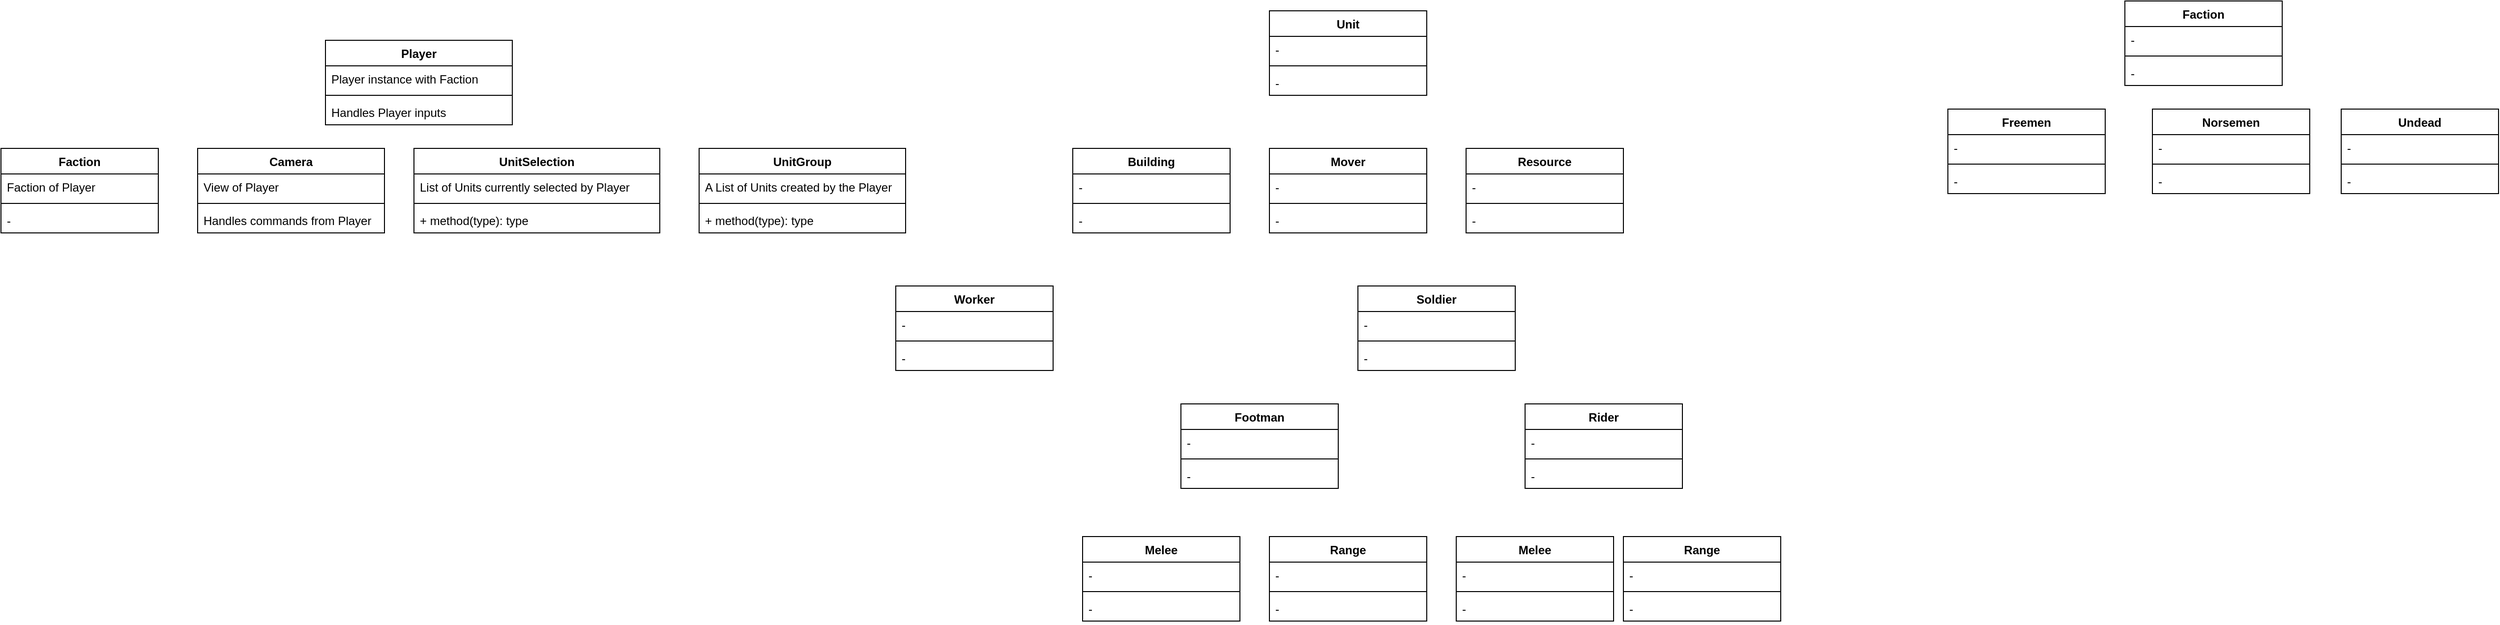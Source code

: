 <mxfile version="20.4.0" type="github">
  <diagram id="qnXDRkGknlST-kzKsHay" name="Page-1">
    <mxGraphModel dx="2249" dy="752" grid="1" gridSize="10" guides="1" tooltips="1" connect="1" arrows="1" fold="1" page="1" pageScale="1" pageWidth="827" pageHeight="1169" math="0" shadow="0">
      <root>
        <mxCell id="0" />
        <mxCell id="1" parent="0" />
        <mxCell id="flboybYD62dqgFNczCL6-6" value="Camera" style="swimlane;fontStyle=1;align=center;verticalAlign=top;childLayout=stackLayout;horizontal=1;startSize=26;horizontalStack=0;resizeParent=1;resizeParentMax=0;resizeLast=0;collapsible=1;marginBottom=0;" parent="1" vertex="1">
          <mxGeometry y="190" width="190" height="86" as="geometry" />
        </mxCell>
        <mxCell id="flboybYD62dqgFNczCL6-7" value="View of Player" style="text;strokeColor=none;fillColor=none;align=left;verticalAlign=top;spacingLeft=4;spacingRight=4;overflow=hidden;rotatable=0;points=[[0,0.5],[1,0.5]];portConstraint=eastwest;" parent="flboybYD62dqgFNczCL6-6" vertex="1">
          <mxGeometry y="26" width="190" height="26" as="geometry" />
        </mxCell>
        <mxCell id="flboybYD62dqgFNczCL6-8" value="" style="line;strokeWidth=1;fillColor=none;align=left;verticalAlign=middle;spacingTop=-1;spacingLeft=3;spacingRight=3;rotatable=0;labelPosition=right;points=[];portConstraint=eastwest;strokeColor=inherit;" parent="flboybYD62dqgFNczCL6-6" vertex="1">
          <mxGeometry y="52" width="190" height="8" as="geometry" />
        </mxCell>
        <mxCell id="flboybYD62dqgFNczCL6-9" value="Handles commands from Player" style="text;strokeColor=none;fillColor=none;align=left;verticalAlign=top;spacingLeft=4;spacingRight=4;overflow=hidden;rotatable=0;points=[[0,0.5],[1,0.5]];portConstraint=eastwest;" parent="flboybYD62dqgFNczCL6-6" vertex="1">
          <mxGeometry y="60" width="190" height="26" as="geometry" />
        </mxCell>
        <mxCell id="flboybYD62dqgFNczCL6-10" value="UnitSelection" style="swimlane;fontStyle=1;align=center;verticalAlign=top;childLayout=stackLayout;horizontal=1;startSize=26;horizontalStack=0;resizeParent=1;resizeParentMax=0;resizeLast=0;collapsible=1;marginBottom=0;" parent="1" vertex="1">
          <mxGeometry x="220" y="190" width="250" height="86" as="geometry" />
        </mxCell>
        <mxCell id="flboybYD62dqgFNczCL6-11" value="List of Units currently selected by Player" style="text;strokeColor=none;fillColor=none;align=left;verticalAlign=top;spacingLeft=4;spacingRight=4;overflow=hidden;rotatable=0;points=[[0,0.5],[1,0.5]];portConstraint=eastwest;" parent="flboybYD62dqgFNczCL6-10" vertex="1">
          <mxGeometry y="26" width="250" height="26" as="geometry" />
        </mxCell>
        <mxCell id="flboybYD62dqgFNczCL6-12" value="" style="line;strokeWidth=1;fillColor=none;align=left;verticalAlign=middle;spacingTop=-1;spacingLeft=3;spacingRight=3;rotatable=0;labelPosition=right;points=[];portConstraint=eastwest;strokeColor=inherit;" parent="flboybYD62dqgFNczCL6-10" vertex="1">
          <mxGeometry y="52" width="250" height="8" as="geometry" />
        </mxCell>
        <mxCell id="flboybYD62dqgFNczCL6-13" value="+ method(type): type" style="text;strokeColor=none;fillColor=none;align=left;verticalAlign=top;spacingLeft=4;spacingRight=4;overflow=hidden;rotatable=0;points=[[0,0.5],[1,0.5]];portConstraint=eastwest;" parent="flboybYD62dqgFNczCL6-10" vertex="1">
          <mxGeometry y="60" width="250" height="26" as="geometry" />
        </mxCell>
        <mxCell id="flboybYD62dqgFNczCL6-19" value="Player" style="swimlane;fontStyle=1;align=center;verticalAlign=top;childLayout=stackLayout;horizontal=1;startSize=26;horizontalStack=0;resizeParent=1;resizeParentMax=0;resizeLast=0;collapsible=1;marginBottom=0;" parent="1" vertex="1">
          <mxGeometry x="130" y="80" width="190" height="86" as="geometry" />
        </mxCell>
        <mxCell id="flboybYD62dqgFNczCL6-20" value="Player instance with Faction" style="text;strokeColor=none;fillColor=none;align=left;verticalAlign=top;spacingLeft=4;spacingRight=4;overflow=hidden;rotatable=0;points=[[0,0.5],[1,0.5]];portConstraint=eastwest;" parent="flboybYD62dqgFNczCL6-19" vertex="1">
          <mxGeometry y="26" width="190" height="26" as="geometry" />
        </mxCell>
        <mxCell id="flboybYD62dqgFNczCL6-21" value="" style="line;strokeWidth=1;fillColor=none;align=left;verticalAlign=middle;spacingTop=-1;spacingLeft=3;spacingRight=3;rotatable=0;labelPosition=right;points=[];portConstraint=eastwest;strokeColor=inherit;" parent="flboybYD62dqgFNczCL6-19" vertex="1">
          <mxGeometry y="52" width="190" height="8" as="geometry" />
        </mxCell>
        <mxCell id="flboybYD62dqgFNczCL6-22" value="Handles Player inputs" style="text;strokeColor=none;fillColor=none;align=left;verticalAlign=top;spacingLeft=4;spacingRight=4;overflow=hidden;rotatable=0;points=[[0,0.5],[1,0.5]];portConstraint=eastwest;" parent="flboybYD62dqgFNczCL6-19" vertex="1">
          <mxGeometry y="60" width="190" height="26" as="geometry" />
        </mxCell>
        <mxCell id="flboybYD62dqgFNczCL6-23" value="UnitGroup" style="swimlane;fontStyle=1;align=center;verticalAlign=top;childLayout=stackLayout;horizontal=1;startSize=26;horizontalStack=0;resizeParent=1;resizeParentMax=0;resizeLast=0;collapsible=1;marginBottom=0;" parent="1" vertex="1">
          <mxGeometry x="510" y="190" width="210" height="86" as="geometry" />
        </mxCell>
        <mxCell id="flboybYD62dqgFNczCL6-24" value="A List of Units created by the Player" style="text;strokeColor=none;fillColor=none;align=left;verticalAlign=top;spacingLeft=4;spacingRight=4;overflow=hidden;rotatable=0;points=[[0,0.5],[1,0.5]];portConstraint=eastwest;" parent="flboybYD62dqgFNczCL6-23" vertex="1">
          <mxGeometry y="26" width="210" height="26" as="geometry" />
        </mxCell>
        <mxCell id="flboybYD62dqgFNczCL6-25" value="" style="line;strokeWidth=1;fillColor=none;align=left;verticalAlign=middle;spacingTop=-1;spacingLeft=3;spacingRight=3;rotatable=0;labelPosition=right;points=[];portConstraint=eastwest;strokeColor=inherit;" parent="flboybYD62dqgFNczCL6-23" vertex="1">
          <mxGeometry y="52" width="210" height="8" as="geometry" />
        </mxCell>
        <mxCell id="flboybYD62dqgFNczCL6-26" value="+ method(type): type" style="text;strokeColor=none;fillColor=none;align=left;verticalAlign=top;spacingLeft=4;spacingRight=4;overflow=hidden;rotatable=0;points=[[0,0.5],[1,0.5]];portConstraint=eastwest;" parent="flboybYD62dqgFNczCL6-23" vertex="1">
          <mxGeometry y="60" width="210" height="26" as="geometry" />
        </mxCell>
        <mxCell id="U2bnrfy-4zRho29tN1t8-1" value="Unit" style="swimlane;fontStyle=1;align=center;verticalAlign=top;childLayout=stackLayout;horizontal=1;startSize=26;horizontalStack=0;resizeParent=1;resizeParentMax=0;resizeLast=0;collapsible=1;marginBottom=0;" parent="1" vertex="1">
          <mxGeometry x="1090" y="50" width="160" height="86" as="geometry" />
        </mxCell>
        <mxCell id="U2bnrfy-4zRho29tN1t8-2" value="-" style="text;strokeColor=none;fillColor=none;align=left;verticalAlign=top;spacingLeft=4;spacingRight=4;overflow=hidden;rotatable=0;points=[[0,0.5],[1,0.5]];portConstraint=eastwest;" parent="U2bnrfy-4zRho29tN1t8-1" vertex="1">
          <mxGeometry y="26" width="160" height="26" as="geometry" />
        </mxCell>
        <mxCell id="U2bnrfy-4zRho29tN1t8-3" value="" style="line;strokeWidth=1;fillColor=none;align=left;verticalAlign=middle;spacingTop=-1;spacingLeft=3;spacingRight=3;rotatable=0;labelPosition=right;points=[];portConstraint=eastwest;strokeColor=inherit;" parent="U2bnrfy-4zRho29tN1t8-1" vertex="1">
          <mxGeometry y="52" width="160" height="8" as="geometry" />
        </mxCell>
        <mxCell id="U2bnrfy-4zRho29tN1t8-4" value="-" style="text;strokeColor=none;fillColor=none;align=left;verticalAlign=top;spacingLeft=4;spacingRight=4;overflow=hidden;rotatable=0;points=[[0,0.5],[1,0.5]];portConstraint=eastwest;" parent="U2bnrfy-4zRho29tN1t8-1" vertex="1">
          <mxGeometry y="60" width="160" height="26" as="geometry" />
        </mxCell>
        <mxCell id="U2bnrfy-4zRho29tN1t8-5" value="Building" style="swimlane;fontStyle=1;align=center;verticalAlign=top;childLayout=stackLayout;horizontal=1;startSize=26;horizontalStack=0;resizeParent=1;resizeParentMax=0;resizeLast=0;collapsible=1;marginBottom=0;" parent="1" vertex="1">
          <mxGeometry x="890" y="190" width="160" height="86" as="geometry" />
        </mxCell>
        <mxCell id="U2bnrfy-4zRho29tN1t8-6" value="-" style="text;strokeColor=none;fillColor=none;align=left;verticalAlign=top;spacingLeft=4;spacingRight=4;overflow=hidden;rotatable=0;points=[[0,0.5],[1,0.5]];portConstraint=eastwest;" parent="U2bnrfy-4zRho29tN1t8-5" vertex="1">
          <mxGeometry y="26" width="160" height="26" as="geometry" />
        </mxCell>
        <mxCell id="U2bnrfy-4zRho29tN1t8-7" value="" style="line;strokeWidth=1;fillColor=none;align=left;verticalAlign=middle;spacingTop=-1;spacingLeft=3;spacingRight=3;rotatable=0;labelPosition=right;points=[];portConstraint=eastwest;strokeColor=inherit;" parent="U2bnrfy-4zRho29tN1t8-5" vertex="1">
          <mxGeometry y="52" width="160" height="8" as="geometry" />
        </mxCell>
        <mxCell id="U2bnrfy-4zRho29tN1t8-8" value="-" style="text;strokeColor=none;fillColor=none;align=left;verticalAlign=top;spacingLeft=4;spacingRight=4;overflow=hidden;rotatable=0;points=[[0,0.5],[1,0.5]];portConstraint=eastwest;" parent="U2bnrfy-4zRho29tN1t8-5" vertex="1">
          <mxGeometry y="60" width="160" height="26" as="geometry" />
        </mxCell>
        <mxCell id="U2bnrfy-4zRho29tN1t8-9" value="Mover" style="swimlane;fontStyle=1;align=center;verticalAlign=top;childLayout=stackLayout;horizontal=1;startSize=26;horizontalStack=0;resizeParent=1;resizeParentMax=0;resizeLast=0;collapsible=1;marginBottom=0;" parent="1" vertex="1">
          <mxGeometry x="1090" y="190" width="160" height="86" as="geometry" />
        </mxCell>
        <mxCell id="U2bnrfy-4zRho29tN1t8-10" value="-" style="text;strokeColor=none;fillColor=none;align=left;verticalAlign=top;spacingLeft=4;spacingRight=4;overflow=hidden;rotatable=0;points=[[0,0.5],[1,0.5]];portConstraint=eastwest;" parent="U2bnrfy-4zRho29tN1t8-9" vertex="1">
          <mxGeometry y="26" width="160" height="26" as="geometry" />
        </mxCell>
        <mxCell id="U2bnrfy-4zRho29tN1t8-11" value="" style="line;strokeWidth=1;fillColor=none;align=left;verticalAlign=middle;spacingTop=-1;spacingLeft=3;spacingRight=3;rotatable=0;labelPosition=right;points=[];portConstraint=eastwest;strokeColor=inherit;" parent="U2bnrfy-4zRho29tN1t8-9" vertex="1">
          <mxGeometry y="52" width="160" height="8" as="geometry" />
        </mxCell>
        <mxCell id="U2bnrfy-4zRho29tN1t8-12" value="-" style="text;strokeColor=none;fillColor=none;align=left;verticalAlign=top;spacingLeft=4;spacingRight=4;overflow=hidden;rotatable=0;points=[[0,0.5],[1,0.5]];portConstraint=eastwest;" parent="U2bnrfy-4zRho29tN1t8-9" vertex="1">
          <mxGeometry y="60" width="160" height="26" as="geometry" />
        </mxCell>
        <mxCell id="U2bnrfy-4zRho29tN1t8-13" value="Resource" style="swimlane;fontStyle=1;align=center;verticalAlign=top;childLayout=stackLayout;horizontal=1;startSize=26;horizontalStack=0;resizeParent=1;resizeParentMax=0;resizeLast=0;collapsible=1;marginBottom=0;" parent="1" vertex="1">
          <mxGeometry x="1290" y="190" width="160" height="86" as="geometry" />
        </mxCell>
        <mxCell id="U2bnrfy-4zRho29tN1t8-14" value="-" style="text;strokeColor=none;fillColor=none;align=left;verticalAlign=top;spacingLeft=4;spacingRight=4;overflow=hidden;rotatable=0;points=[[0,0.5],[1,0.5]];portConstraint=eastwest;" parent="U2bnrfy-4zRho29tN1t8-13" vertex="1">
          <mxGeometry y="26" width="160" height="26" as="geometry" />
        </mxCell>
        <mxCell id="U2bnrfy-4zRho29tN1t8-15" value="" style="line;strokeWidth=1;fillColor=none;align=left;verticalAlign=middle;spacingTop=-1;spacingLeft=3;spacingRight=3;rotatable=0;labelPosition=right;points=[];portConstraint=eastwest;strokeColor=inherit;" parent="U2bnrfy-4zRho29tN1t8-13" vertex="1">
          <mxGeometry y="52" width="160" height="8" as="geometry" />
        </mxCell>
        <mxCell id="U2bnrfy-4zRho29tN1t8-16" value="-" style="text;strokeColor=none;fillColor=none;align=left;verticalAlign=top;spacingLeft=4;spacingRight=4;overflow=hidden;rotatable=0;points=[[0,0.5],[1,0.5]];portConstraint=eastwest;" parent="U2bnrfy-4zRho29tN1t8-13" vertex="1">
          <mxGeometry y="60" width="160" height="26" as="geometry" />
        </mxCell>
        <mxCell id="U2bnrfy-4zRho29tN1t8-17" value="Worker" style="swimlane;fontStyle=1;align=center;verticalAlign=top;childLayout=stackLayout;horizontal=1;startSize=26;horizontalStack=0;resizeParent=1;resizeParentMax=0;resizeLast=0;collapsible=1;marginBottom=0;" parent="1" vertex="1">
          <mxGeometry x="710" y="330" width="160" height="86" as="geometry" />
        </mxCell>
        <mxCell id="U2bnrfy-4zRho29tN1t8-18" value="-" style="text;strokeColor=none;fillColor=none;align=left;verticalAlign=top;spacingLeft=4;spacingRight=4;overflow=hidden;rotatable=0;points=[[0,0.5],[1,0.5]];portConstraint=eastwest;" parent="U2bnrfy-4zRho29tN1t8-17" vertex="1">
          <mxGeometry y="26" width="160" height="26" as="geometry" />
        </mxCell>
        <mxCell id="U2bnrfy-4zRho29tN1t8-19" value="" style="line;strokeWidth=1;fillColor=none;align=left;verticalAlign=middle;spacingTop=-1;spacingLeft=3;spacingRight=3;rotatable=0;labelPosition=right;points=[];portConstraint=eastwest;strokeColor=inherit;" parent="U2bnrfy-4zRho29tN1t8-17" vertex="1">
          <mxGeometry y="52" width="160" height="8" as="geometry" />
        </mxCell>
        <mxCell id="U2bnrfy-4zRho29tN1t8-20" value="-" style="text;strokeColor=none;fillColor=none;align=left;verticalAlign=top;spacingLeft=4;spacingRight=4;overflow=hidden;rotatable=0;points=[[0,0.5],[1,0.5]];portConstraint=eastwest;" parent="U2bnrfy-4zRho29tN1t8-17" vertex="1">
          <mxGeometry y="60" width="160" height="26" as="geometry" />
        </mxCell>
        <mxCell id="U2bnrfy-4zRho29tN1t8-21" value="Melee" style="swimlane;fontStyle=1;align=center;verticalAlign=top;childLayout=stackLayout;horizontal=1;startSize=26;horizontalStack=0;resizeParent=1;resizeParentMax=0;resizeLast=0;collapsible=1;marginBottom=0;" parent="1" vertex="1">
          <mxGeometry x="900" y="585" width="160" height="86" as="geometry" />
        </mxCell>
        <mxCell id="U2bnrfy-4zRho29tN1t8-22" value="-" style="text;strokeColor=none;fillColor=none;align=left;verticalAlign=top;spacingLeft=4;spacingRight=4;overflow=hidden;rotatable=0;points=[[0,0.5],[1,0.5]];portConstraint=eastwest;" parent="U2bnrfy-4zRho29tN1t8-21" vertex="1">
          <mxGeometry y="26" width="160" height="26" as="geometry" />
        </mxCell>
        <mxCell id="U2bnrfy-4zRho29tN1t8-23" value="" style="line;strokeWidth=1;fillColor=none;align=left;verticalAlign=middle;spacingTop=-1;spacingLeft=3;spacingRight=3;rotatable=0;labelPosition=right;points=[];portConstraint=eastwest;strokeColor=inherit;" parent="U2bnrfy-4zRho29tN1t8-21" vertex="1">
          <mxGeometry y="52" width="160" height="8" as="geometry" />
        </mxCell>
        <mxCell id="U2bnrfy-4zRho29tN1t8-24" value="-" style="text;strokeColor=none;fillColor=none;align=left;verticalAlign=top;spacingLeft=4;spacingRight=4;overflow=hidden;rotatable=0;points=[[0,0.5],[1,0.5]];portConstraint=eastwest;" parent="U2bnrfy-4zRho29tN1t8-21" vertex="1">
          <mxGeometry y="60" width="160" height="26" as="geometry" />
        </mxCell>
        <mxCell id="U2bnrfy-4zRho29tN1t8-25" value="Range" style="swimlane;fontStyle=1;align=center;verticalAlign=top;childLayout=stackLayout;horizontal=1;startSize=26;horizontalStack=0;resizeParent=1;resizeParentMax=0;resizeLast=0;collapsible=1;marginBottom=0;" parent="1" vertex="1">
          <mxGeometry x="1090" y="585" width="160" height="86" as="geometry" />
        </mxCell>
        <mxCell id="U2bnrfy-4zRho29tN1t8-26" value="-" style="text;strokeColor=none;fillColor=none;align=left;verticalAlign=top;spacingLeft=4;spacingRight=4;overflow=hidden;rotatable=0;points=[[0,0.5],[1,0.5]];portConstraint=eastwest;" parent="U2bnrfy-4zRho29tN1t8-25" vertex="1">
          <mxGeometry y="26" width="160" height="26" as="geometry" />
        </mxCell>
        <mxCell id="U2bnrfy-4zRho29tN1t8-27" value="" style="line;strokeWidth=1;fillColor=none;align=left;verticalAlign=middle;spacingTop=-1;spacingLeft=3;spacingRight=3;rotatable=0;labelPosition=right;points=[];portConstraint=eastwest;strokeColor=inherit;" parent="U2bnrfy-4zRho29tN1t8-25" vertex="1">
          <mxGeometry y="52" width="160" height="8" as="geometry" />
        </mxCell>
        <mxCell id="U2bnrfy-4zRho29tN1t8-28" value="-" style="text;strokeColor=none;fillColor=none;align=left;verticalAlign=top;spacingLeft=4;spacingRight=4;overflow=hidden;rotatable=0;points=[[0,0.5],[1,0.5]];portConstraint=eastwest;" parent="U2bnrfy-4zRho29tN1t8-25" vertex="1">
          <mxGeometry y="60" width="160" height="26" as="geometry" />
        </mxCell>
        <mxCell id="U2bnrfy-4zRho29tN1t8-29" value="Soldier" style="swimlane;fontStyle=1;align=center;verticalAlign=top;childLayout=stackLayout;horizontal=1;startSize=26;horizontalStack=0;resizeParent=1;resizeParentMax=0;resizeLast=0;collapsible=1;marginBottom=0;" parent="1" vertex="1">
          <mxGeometry x="1180" y="330" width="160" height="86" as="geometry" />
        </mxCell>
        <mxCell id="U2bnrfy-4zRho29tN1t8-30" value="-" style="text;strokeColor=none;fillColor=none;align=left;verticalAlign=top;spacingLeft=4;spacingRight=4;overflow=hidden;rotatable=0;points=[[0,0.5],[1,0.5]];portConstraint=eastwest;" parent="U2bnrfy-4zRho29tN1t8-29" vertex="1">
          <mxGeometry y="26" width="160" height="26" as="geometry" />
        </mxCell>
        <mxCell id="U2bnrfy-4zRho29tN1t8-31" value="" style="line;strokeWidth=1;fillColor=none;align=left;verticalAlign=middle;spacingTop=-1;spacingLeft=3;spacingRight=3;rotatable=0;labelPosition=right;points=[];portConstraint=eastwest;strokeColor=inherit;" parent="U2bnrfy-4zRho29tN1t8-29" vertex="1">
          <mxGeometry y="52" width="160" height="8" as="geometry" />
        </mxCell>
        <mxCell id="U2bnrfy-4zRho29tN1t8-32" value="-" style="text;strokeColor=none;fillColor=none;align=left;verticalAlign=top;spacingLeft=4;spacingRight=4;overflow=hidden;rotatable=0;points=[[0,0.5],[1,0.5]];portConstraint=eastwest;" parent="U2bnrfy-4zRho29tN1t8-29" vertex="1">
          <mxGeometry y="60" width="160" height="26" as="geometry" />
        </mxCell>
        <mxCell id="U2bnrfy-4zRho29tN1t8-33" value="Footman" style="swimlane;fontStyle=1;align=center;verticalAlign=top;childLayout=stackLayout;horizontal=1;startSize=26;horizontalStack=0;resizeParent=1;resizeParentMax=0;resizeLast=0;collapsible=1;marginBottom=0;" parent="1" vertex="1">
          <mxGeometry x="1000" y="450" width="160" height="86" as="geometry" />
        </mxCell>
        <mxCell id="U2bnrfy-4zRho29tN1t8-34" value="-" style="text;strokeColor=none;fillColor=none;align=left;verticalAlign=top;spacingLeft=4;spacingRight=4;overflow=hidden;rotatable=0;points=[[0,0.5],[1,0.5]];portConstraint=eastwest;" parent="U2bnrfy-4zRho29tN1t8-33" vertex="1">
          <mxGeometry y="26" width="160" height="26" as="geometry" />
        </mxCell>
        <mxCell id="U2bnrfy-4zRho29tN1t8-35" value="" style="line;strokeWidth=1;fillColor=none;align=left;verticalAlign=middle;spacingTop=-1;spacingLeft=3;spacingRight=3;rotatable=0;labelPosition=right;points=[];portConstraint=eastwest;strokeColor=inherit;" parent="U2bnrfy-4zRho29tN1t8-33" vertex="1">
          <mxGeometry y="52" width="160" height="8" as="geometry" />
        </mxCell>
        <mxCell id="U2bnrfy-4zRho29tN1t8-36" value="-" style="text;strokeColor=none;fillColor=none;align=left;verticalAlign=top;spacingLeft=4;spacingRight=4;overflow=hidden;rotatable=0;points=[[0,0.5],[1,0.5]];portConstraint=eastwest;" parent="U2bnrfy-4zRho29tN1t8-33" vertex="1">
          <mxGeometry y="60" width="160" height="26" as="geometry" />
        </mxCell>
        <mxCell id="U2bnrfy-4zRho29tN1t8-37" value="Rider" style="swimlane;fontStyle=1;align=center;verticalAlign=top;childLayout=stackLayout;horizontal=1;startSize=26;horizontalStack=0;resizeParent=1;resizeParentMax=0;resizeLast=0;collapsible=1;marginBottom=0;" parent="1" vertex="1">
          <mxGeometry x="1350" y="450" width="160" height="86" as="geometry" />
        </mxCell>
        <mxCell id="U2bnrfy-4zRho29tN1t8-38" value="-" style="text;strokeColor=none;fillColor=none;align=left;verticalAlign=top;spacingLeft=4;spacingRight=4;overflow=hidden;rotatable=0;points=[[0,0.5],[1,0.5]];portConstraint=eastwest;" parent="U2bnrfy-4zRho29tN1t8-37" vertex="1">
          <mxGeometry y="26" width="160" height="26" as="geometry" />
        </mxCell>
        <mxCell id="U2bnrfy-4zRho29tN1t8-39" value="" style="line;strokeWidth=1;fillColor=none;align=left;verticalAlign=middle;spacingTop=-1;spacingLeft=3;spacingRight=3;rotatable=0;labelPosition=right;points=[];portConstraint=eastwest;strokeColor=inherit;" parent="U2bnrfy-4zRho29tN1t8-37" vertex="1">
          <mxGeometry y="52" width="160" height="8" as="geometry" />
        </mxCell>
        <mxCell id="U2bnrfy-4zRho29tN1t8-40" value="-" style="text;strokeColor=none;fillColor=none;align=left;verticalAlign=top;spacingLeft=4;spacingRight=4;overflow=hidden;rotatable=0;points=[[0,0.5],[1,0.5]];portConstraint=eastwest;" parent="U2bnrfy-4zRho29tN1t8-37" vertex="1">
          <mxGeometry y="60" width="160" height="26" as="geometry" />
        </mxCell>
        <mxCell id="U2bnrfy-4zRho29tN1t8-42" value="Melee" style="swimlane;fontStyle=1;align=center;verticalAlign=top;childLayout=stackLayout;horizontal=1;startSize=26;horizontalStack=0;resizeParent=1;resizeParentMax=0;resizeLast=0;collapsible=1;marginBottom=0;" parent="1" vertex="1">
          <mxGeometry x="1280" y="585" width="160" height="86" as="geometry" />
        </mxCell>
        <mxCell id="U2bnrfy-4zRho29tN1t8-43" value="-" style="text;strokeColor=none;fillColor=none;align=left;verticalAlign=top;spacingLeft=4;spacingRight=4;overflow=hidden;rotatable=0;points=[[0,0.5],[1,0.5]];portConstraint=eastwest;" parent="U2bnrfy-4zRho29tN1t8-42" vertex="1">
          <mxGeometry y="26" width="160" height="26" as="geometry" />
        </mxCell>
        <mxCell id="U2bnrfy-4zRho29tN1t8-44" value="" style="line;strokeWidth=1;fillColor=none;align=left;verticalAlign=middle;spacingTop=-1;spacingLeft=3;spacingRight=3;rotatable=0;labelPosition=right;points=[];portConstraint=eastwest;strokeColor=inherit;" parent="U2bnrfy-4zRho29tN1t8-42" vertex="1">
          <mxGeometry y="52" width="160" height="8" as="geometry" />
        </mxCell>
        <mxCell id="U2bnrfy-4zRho29tN1t8-45" value="-" style="text;strokeColor=none;fillColor=none;align=left;verticalAlign=top;spacingLeft=4;spacingRight=4;overflow=hidden;rotatable=0;points=[[0,0.5],[1,0.5]];portConstraint=eastwest;" parent="U2bnrfy-4zRho29tN1t8-42" vertex="1">
          <mxGeometry y="60" width="160" height="26" as="geometry" />
        </mxCell>
        <mxCell id="U2bnrfy-4zRho29tN1t8-46" value="Range" style="swimlane;fontStyle=1;align=center;verticalAlign=top;childLayout=stackLayout;horizontal=1;startSize=26;horizontalStack=0;resizeParent=1;resizeParentMax=0;resizeLast=0;collapsible=1;marginBottom=0;" parent="1" vertex="1">
          <mxGeometry x="1450" y="585" width="160" height="86" as="geometry" />
        </mxCell>
        <mxCell id="U2bnrfy-4zRho29tN1t8-47" value="-" style="text;strokeColor=none;fillColor=none;align=left;verticalAlign=top;spacingLeft=4;spacingRight=4;overflow=hidden;rotatable=0;points=[[0,0.5],[1,0.5]];portConstraint=eastwest;" parent="U2bnrfy-4zRho29tN1t8-46" vertex="1">
          <mxGeometry y="26" width="160" height="26" as="geometry" />
        </mxCell>
        <mxCell id="U2bnrfy-4zRho29tN1t8-48" value="" style="line;strokeWidth=1;fillColor=none;align=left;verticalAlign=middle;spacingTop=-1;spacingLeft=3;spacingRight=3;rotatable=0;labelPosition=right;points=[];portConstraint=eastwest;strokeColor=inherit;" parent="U2bnrfy-4zRho29tN1t8-46" vertex="1">
          <mxGeometry y="52" width="160" height="8" as="geometry" />
        </mxCell>
        <mxCell id="U2bnrfy-4zRho29tN1t8-49" value="-" style="text;strokeColor=none;fillColor=none;align=left;verticalAlign=top;spacingLeft=4;spacingRight=4;overflow=hidden;rotatable=0;points=[[0,0.5],[1,0.5]];portConstraint=eastwest;" parent="U2bnrfy-4zRho29tN1t8-46" vertex="1">
          <mxGeometry y="60" width="160" height="26" as="geometry" />
        </mxCell>
        <mxCell id="U2bnrfy-4zRho29tN1t8-78" value="Faction" style="swimlane;fontStyle=1;align=center;verticalAlign=top;childLayout=stackLayout;horizontal=1;startSize=26;horizontalStack=0;resizeParent=1;resizeParentMax=0;resizeLast=0;collapsible=1;marginBottom=0;" parent="1" vertex="1">
          <mxGeometry x="1960" y="40" width="160" height="86" as="geometry" />
        </mxCell>
        <mxCell id="U2bnrfy-4zRho29tN1t8-79" value="-" style="text;strokeColor=none;fillColor=none;align=left;verticalAlign=top;spacingLeft=4;spacingRight=4;overflow=hidden;rotatable=0;points=[[0,0.5],[1,0.5]];portConstraint=eastwest;" parent="U2bnrfy-4zRho29tN1t8-78" vertex="1">
          <mxGeometry y="26" width="160" height="26" as="geometry" />
        </mxCell>
        <mxCell id="U2bnrfy-4zRho29tN1t8-80" value="" style="line;strokeWidth=1;fillColor=none;align=left;verticalAlign=middle;spacingTop=-1;spacingLeft=3;spacingRight=3;rotatable=0;labelPosition=right;points=[];portConstraint=eastwest;strokeColor=inherit;" parent="U2bnrfy-4zRho29tN1t8-78" vertex="1">
          <mxGeometry y="52" width="160" height="8" as="geometry" />
        </mxCell>
        <mxCell id="U2bnrfy-4zRho29tN1t8-81" value="-" style="text;strokeColor=none;fillColor=none;align=left;verticalAlign=top;spacingLeft=4;spacingRight=4;overflow=hidden;rotatable=0;points=[[0,0.5],[1,0.5]];portConstraint=eastwest;" parent="U2bnrfy-4zRho29tN1t8-78" vertex="1">
          <mxGeometry y="60" width="160" height="26" as="geometry" />
        </mxCell>
        <mxCell id="jZHqzXAE2ZuVFWKOru6I-1" value="Freemen" style="swimlane;fontStyle=1;align=center;verticalAlign=top;childLayout=stackLayout;horizontal=1;startSize=26;horizontalStack=0;resizeParent=1;resizeParentMax=0;resizeLast=0;collapsible=1;marginBottom=0;" parent="1" vertex="1">
          <mxGeometry x="1780" y="150" width="160" height="86" as="geometry" />
        </mxCell>
        <mxCell id="jZHqzXAE2ZuVFWKOru6I-2" value="-" style="text;strokeColor=none;fillColor=none;align=left;verticalAlign=top;spacingLeft=4;spacingRight=4;overflow=hidden;rotatable=0;points=[[0,0.5],[1,0.5]];portConstraint=eastwest;" parent="jZHqzXAE2ZuVFWKOru6I-1" vertex="1">
          <mxGeometry y="26" width="160" height="26" as="geometry" />
        </mxCell>
        <mxCell id="jZHqzXAE2ZuVFWKOru6I-3" value="" style="line;strokeWidth=1;fillColor=none;align=left;verticalAlign=middle;spacingTop=-1;spacingLeft=3;spacingRight=3;rotatable=0;labelPosition=right;points=[];portConstraint=eastwest;strokeColor=inherit;" parent="jZHqzXAE2ZuVFWKOru6I-1" vertex="1">
          <mxGeometry y="52" width="160" height="8" as="geometry" />
        </mxCell>
        <mxCell id="jZHqzXAE2ZuVFWKOru6I-4" value="-" style="text;strokeColor=none;fillColor=none;align=left;verticalAlign=top;spacingLeft=4;spacingRight=4;overflow=hidden;rotatable=0;points=[[0,0.5],[1,0.5]];portConstraint=eastwest;" parent="jZHqzXAE2ZuVFWKOru6I-1" vertex="1">
          <mxGeometry y="60" width="160" height="26" as="geometry" />
        </mxCell>
        <mxCell id="jZHqzXAE2ZuVFWKOru6I-5" value="Norsemen" style="swimlane;fontStyle=1;align=center;verticalAlign=top;childLayout=stackLayout;horizontal=1;startSize=26;horizontalStack=0;resizeParent=1;resizeParentMax=0;resizeLast=0;collapsible=1;marginBottom=0;" parent="1" vertex="1">
          <mxGeometry x="1988" y="150" width="160" height="86" as="geometry" />
        </mxCell>
        <mxCell id="jZHqzXAE2ZuVFWKOru6I-6" value="-" style="text;strokeColor=none;fillColor=none;align=left;verticalAlign=top;spacingLeft=4;spacingRight=4;overflow=hidden;rotatable=0;points=[[0,0.5],[1,0.5]];portConstraint=eastwest;" parent="jZHqzXAE2ZuVFWKOru6I-5" vertex="1">
          <mxGeometry y="26" width="160" height="26" as="geometry" />
        </mxCell>
        <mxCell id="jZHqzXAE2ZuVFWKOru6I-7" value="" style="line;strokeWidth=1;fillColor=none;align=left;verticalAlign=middle;spacingTop=-1;spacingLeft=3;spacingRight=3;rotatable=0;labelPosition=right;points=[];portConstraint=eastwest;strokeColor=inherit;" parent="jZHqzXAE2ZuVFWKOru6I-5" vertex="1">
          <mxGeometry y="52" width="160" height="8" as="geometry" />
        </mxCell>
        <mxCell id="jZHqzXAE2ZuVFWKOru6I-8" value="-" style="text;strokeColor=none;fillColor=none;align=left;verticalAlign=top;spacingLeft=4;spacingRight=4;overflow=hidden;rotatable=0;points=[[0,0.5],[1,0.5]];portConstraint=eastwest;" parent="jZHqzXAE2ZuVFWKOru6I-5" vertex="1">
          <mxGeometry y="60" width="160" height="26" as="geometry" />
        </mxCell>
        <mxCell id="jZHqzXAE2ZuVFWKOru6I-9" value="Undead" style="swimlane;fontStyle=1;align=center;verticalAlign=top;childLayout=stackLayout;horizontal=1;startSize=26;horizontalStack=0;resizeParent=1;resizeParentMax=0;resizeLast=0;collapsible=1;marginBottom=0;" parent="1" vertex="1">
          <mxGeometry x="2180" y="150" width="160" height="86" as="geometry" />
        </mxCell>
        <mxCell id="jZHqzXAE2ZuVFWKOru6I-10" value="-" style="text;strokeColor=none;fillColor=none;align=left;verticalAlign=top;spacingLeft=4;spacingRight=4;overflow=hidden;rotatable=0;points=[[0,0.5],[1,0.5]];portConstraint=eastwest;" parent="jZHqzXAE2ZuVFWKOru6I-9" vertex="1">
          <mxGeometry y="26" width="160" height="26" as="geometry" />
        </mxCell>
        <mxCell id="jZHqzXAE2ZuVFWKOru6I-11" value="" style="line;strokeWidth=1;fillColor=none;align=left;verticalAlign=middle;spacingTop=-1;spacingLeft=3;spacingRight=3;rotatable=0;labelPosition=right;points=[];portConstraint=eastwest;strokeColor=inherit;" parent="jZHqzXAE2ZuVFWKOru6I-9" vertex="1">
          <mxGeometry y="52" width="160" height="8" as="geometry" />
        </mxCell>
        <mxCell id="jZHqzXAE2ZuVFWKOru6I-12" value="-" style="text;strokeColor=none;fillColor=none;align=left;verticalAlign=top;spacingLeft=4;spacingRight=4;overflow=hidden;rotatable=0;points=[[0,0.5],[1,0.5]];portConstraint=eastwest;" parent="jZHqzXAE2ZuVFWKOru6I-9" vertex="1">
          <mxGeometry y="60" width="160" height="26" as="geometry" />
        </mxCell>
        <mxCell id="B8YxZ1T98XrQYYCHGPWf-1" value="Faction" style="swimlane;fontStyle=1;align=center;verticalAlign=top;childLayout=stackLayout;horizontal=1;startSize=26;horizontalStack=0;resizeParent=1;resizeParentMax=0;resizeLast=0;collapsible=1;marginBottom=0;" vertex="1" parent="1">
          <mxGeometry x="-200" y="190" width="160" height="86" as="geometry" />
        </mxCell>
        <mxCell id="B8YxZ1T98XrQYYCHGPWf-2" value="Faction of Player" style="text;strokeColor=none;fillColor=none;align=left;verticalAlign=top;spacingLeft=4;spacingRight=4;overflow=hidden;rotatable=0;points=[[0,0.5],[1,0.5]];portConstraint=eastwest;" vertex="1" parent="B8YxZ1T98XrQYYCHGPWf-1">
          <mxGeometry y="26" width="160" height="26" as="geometry" />
        </mxCell>
        <mxCell id="B8YxZ1T98XrQYYCHGPWf-3" value="" style="line;strokeWidth=1;fillColor=none;align=left;verticalAlign=middle;spacingTop=-1;spacingLeft=3;spacingRight=3;rotatable=0;labelPosition=right;points=[];portConstraint=eastwest;strokeColor=inherit;" vertex="1" parent="B8YxZ1T98XrQYYCHGPWf-1">
          <mxGeometry y="52" width="160" height="8" as="geometry" />
        </mxCell>
        <mxCell id="B8YxZ1T98XrQYYCHGPWf-4" value="-" style="text;strokeColor=none;fillColor=none;align=left;verticalAlign=top;spacingLeft=4;spacingRight=4;overflow=hidden;rotatable=0;points=[[0,0.5],[1,0.5]];portConstraint=eastwest;" vertex="1" parent="B8YxZ1T98XrQYYCHGPWf-1">
          <mxGeometry y="60" width="160" height="26" as="geometry" />
        </mxCell>
      </root>
    </mxGraphModel>
  </diagram>
</mxfile>

